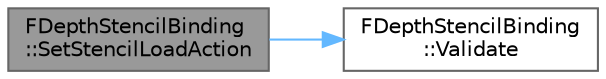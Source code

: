 digraph "FDepthStencilBinding::SetStencilLoadAction"
{
 // INTERACTIVE_SVG=YES
 // LATEX_PDF_SIZE
  bgcolor="transparent";
  edge [fontname=Helvetica,fontsize=10,labelfontname=Helvetica,labelfontsize=10];
  node [fontname=Helvetica,fontsize=10,shape=box,height=0.2,width=0.4];
  rankdir="LR";
  Node1 [id="Node000001",label="FDepthStencilBinding\l::SetStencilLoadAction",height=0.2,width=0.4,color="gray40", fillcolor="grey60", style="filled", fontcolor="black",tooltip=" "];
  Node1 -> Node2 [id="edge1_Node000001_Node000002",color="steelblue1",style="solid",tooltip=" "];
  Node2 [id="Node000002",label="FDepthStencilBinding\l::Validate",height=0.2,width=0.4,color="grey40", fillcolor="white", style="filled",URL="$d1/d1e/structFDepthStencilBinding.html#a76a058d08d4a4680e7c535ab1da39ab4",tooltip=" "];
}

